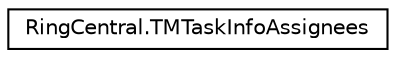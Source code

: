 digraph "Graphical Class Hierarchy"
{
 // LATEX_PDF_SIZE
  edge [fontname="Helvetica",fontsize="10",labelfontname="Helvetica",labelfontsize="10"];
  node [fontname="Helvetica",fontsize="10",shape=record];
  rankdir="LR";
  Node0 [label="RingCentral.TMTaskInfoAssignees",height=0.2,width=0.4,color="black", fillcolor="white", style="filled",URL="$classRingCentral_1_1TMTaskInfoAssignees.html",tooltip=" "];
}
